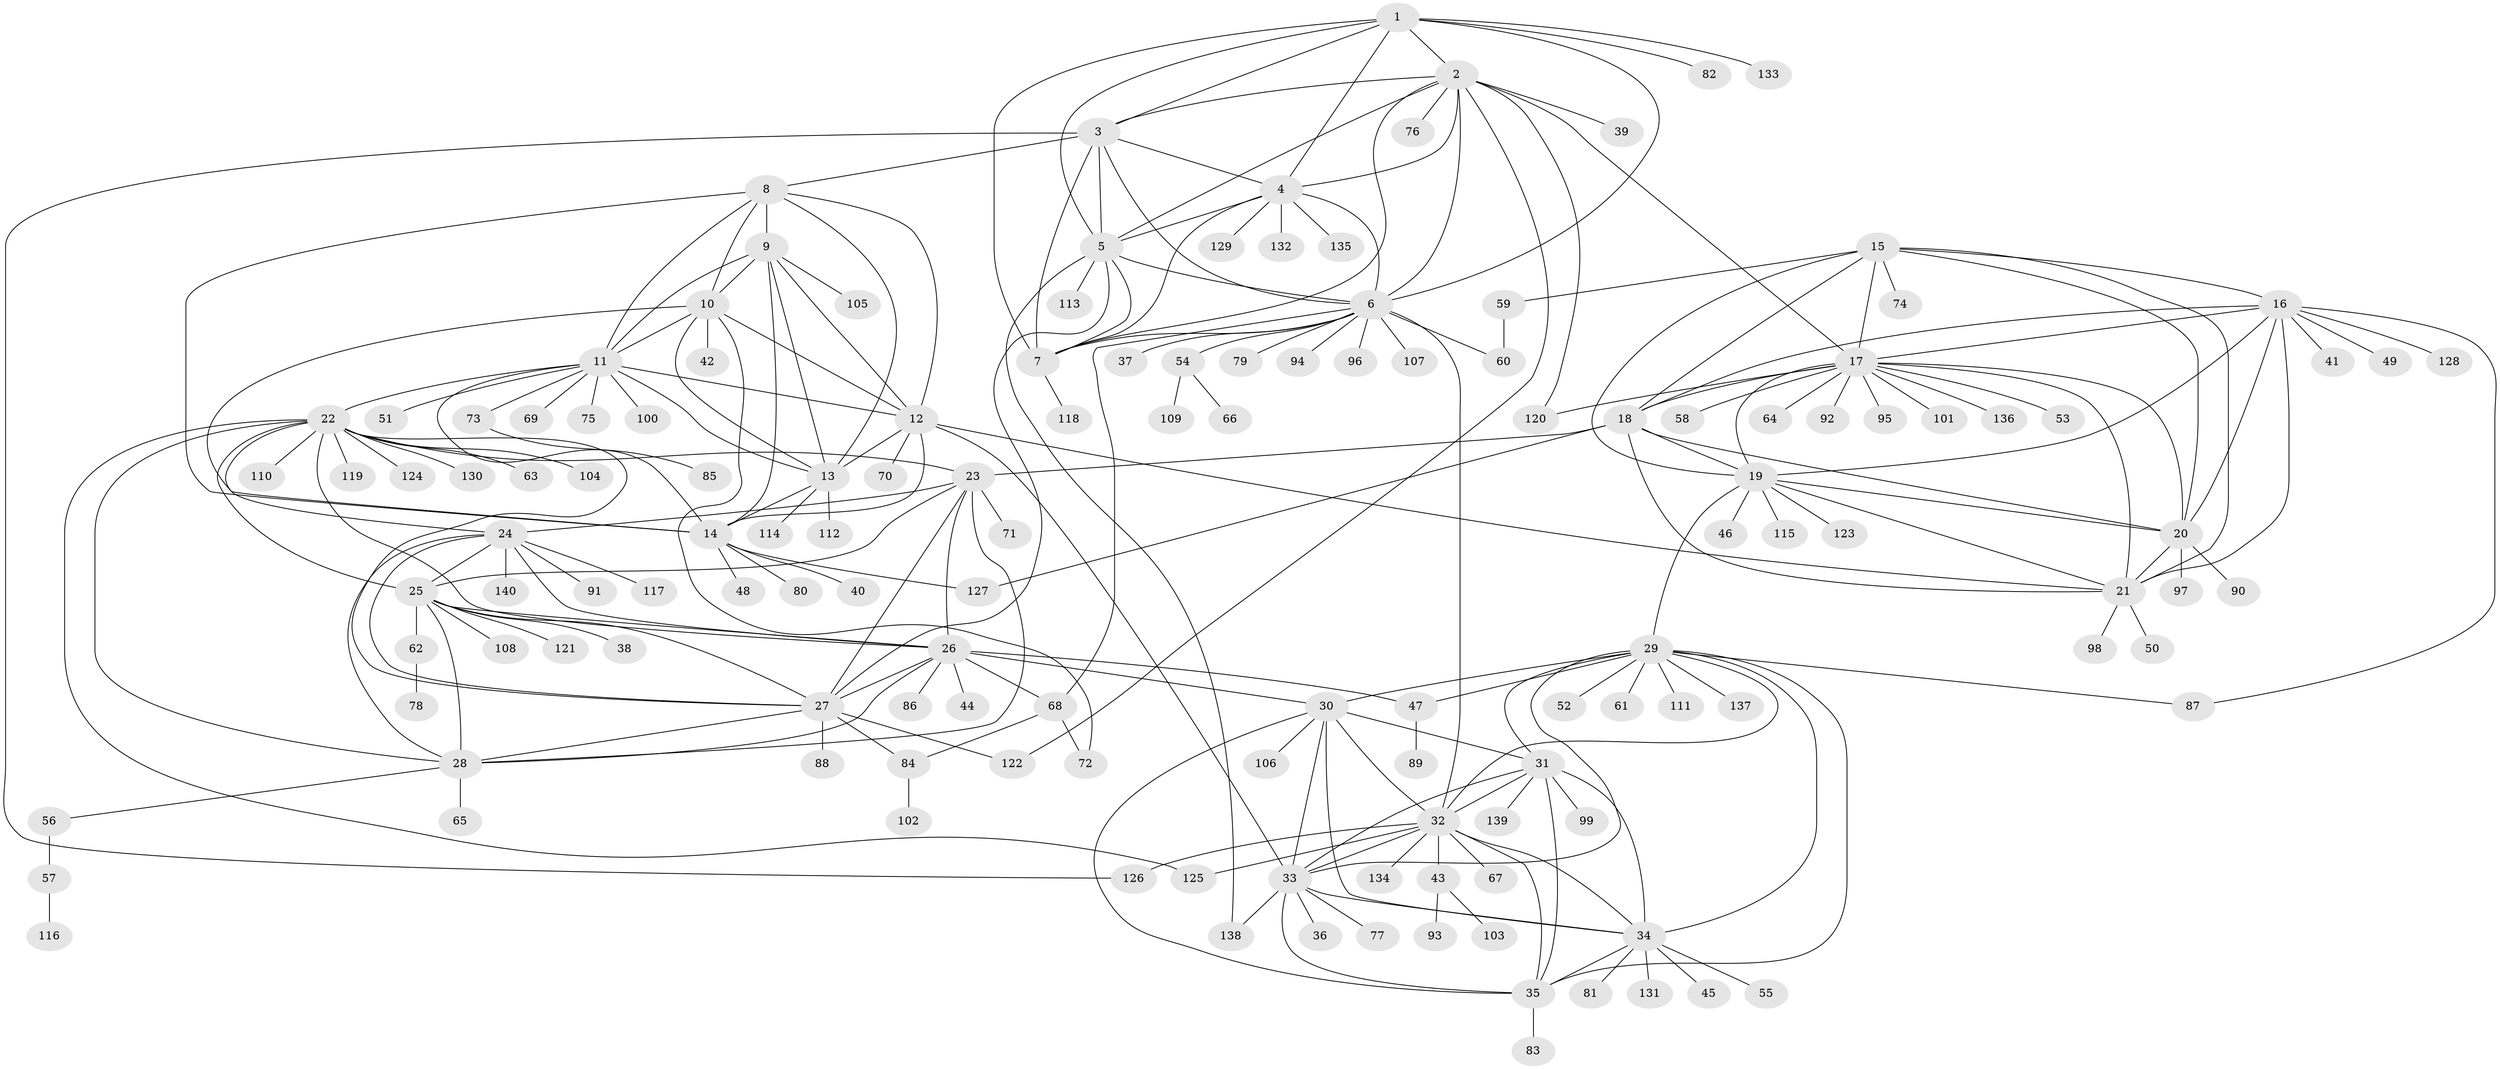 // coarse degree distribution, {6: 0.02857142857142857, 9: 0.04285714285714286, 4: 0.014285714285714285, 5: 0.02857142857142857, 1: 0.7714285714285715, 10: 0.02857142857142857, 3: 0.014285714285714285, 14: 0.014285714285714285, 11: 0.02857142857142857, 2: 0.02857142857142857}
// Generated by graph-tools (version 1.1) at 2025/58/03/04/25 21:58:27]
// undirected, 140 vertices, 232 edges
graph export_dot {
graph [start="1"]
  node [color=gray90,style=filled];
  1;
  2;
  3;
  4;
  5;
  6;
  7;
  8;
  9;
  10;
  11;
  12;
  13;
  14;
  15;
  16;
  17;
  18;
  19;
  20;
  21;
  22;
  23;
  24;
  25;
  26;
  27;
  28;
  29;
  30;
  31;
  32;
  33;
  34;
  35;
  36;
  37;
  38;
  39;
  40;
  41;
  42;
  43;
  44;
  45;
  46;
  47;
  48;
  49;
  50;
  51;
  52;
  53;
  54;
  55;
  56;
  57;
  58;
  59;
  60;
  61;
  62;
  63;
  64;
  65;
  66;
  67;
  68;
  69;
  70;
  71;
  72;
  73;
  74;
  75;
  76;
  77;
  78;
  79;
  80;
  81;
  82;
  83;
  84;
  85;
  86;
  87;
  88;
  89;
  90;
  91;
  92;
  93;
  94;
  95;
  96;
  97;
  98;
  99;
  100;
  101;
  102;
  103;
  104;
  105;
  106;
  107;
  108;
  109;
  110;
  111;
  112;
  113;
  114;
  115;
  116;
  117;
  118;
  119;
  120;
  121;
  122;
  123;
  124;
  125;
  126;
  127;
  128;
  129;
  130;
  131;
  132;
  133;
  134;
  135;
  136;
  137;
  138;
  139;
  140;
  1 -- 2;
  1 -- 3;
  1 -- 4;
  1 -- 5;
  1 -- 6;
  1 -- 7;
  1 -- 82;
  1 -- 133;
  2 -- 3;
  2 -- 4;
  2 -- 5;
  2 -- 6;
  2 -- 7;
  2 -- 17;
  2 -- 39;
  2 -- 76;
  2 -- 120;
  2 -- 122;
  3 -- 4;
  3 -- 5;
  3 -- 6;
  3 -- 7;
  3 -- 8;
  3 -- 126;
  4 -- 5;
  4 -- 6;
  4 -- 7;
  4 -- 129;
  4 -- 132;
  4 -- 135;
  5 -- 6;
  5 -- 7;
  5 -- 27;
  5 -- 113;
  5 -- 138;
  6 -- 7;
  6 -- 32;
  6 -- 37;
  6 -- 54;
  6 -- 60;
  6 -- 68;
  6 -- 79;
  6 -- 94;
  6 -- 96;
  6 -- 107;
  7 -- 118;
  8 -- 9;
  8 -- 10;
  8 -- 11;
  8 -- 12;
  8 -- 13;
  8 -- 14;
  9 -- 10;
  9 -- 11;
  9 -- 12;
  9 -- 13;
  9 -- 14;
  9 -- 105;
  10 -- 11;
  10 -- 12;
  10 -- 13;
  10 -- 14;
  10 -- 42;
  10 -- 72;
  11 -- 12;
  11 -- 13;
  11 -- 14;
  11 -- 22;
  11 -- 51;
  11 -- 69;
  11 -- 73;
  11 -- 75;
  11 -- 100;
  12 -- 13;
  12 -- 14;
  12 -- 21;
  12 -- 33;
  12 -- 70;
  13 -- 14;
  13 -- 112;
  13 -- 114;
  14 -- 40;
  14 -- 48;
  14 -- 80;
  14 -- 127;
  15 -- 16;
  15 -- 17;
  15 -- 18;
  15 -- 19;
  15 -- 20;
  15 -- 21;
  15 -- 59;
  15 -- 74;
  16 -- 17;
  16 -- 18;
  16 -- 19;
  16 -- 20;
  16 -- 21;
  16 -- 41;
  16 -- 49;
  16 -- 87;
  16 -- 128;
  17 -- 18;
  17 -- 19;
  17 -- 20;
  17 -- 21;
  17 -- 53;
  17 -- 58;
  17 -- 64;
  17 -- 92;
  17 -- 95;
  17 -- 101;
  17 -- 120;
  17 -- 136;
  18 -- 19;
  18 -- 20;
  18 -- 21;
  18 -- 23;
  18 -- 127;
  19 -- 20;
  19 -- 21;
  19 -- 29;
  19 -- 46;
  19 -- 115;
  19 -- 123;
  20 -- 21;
  20 -- 90;
  20 -- 97;
  21 -- 50;
  21 -- 98;
  22 -- 23;
  22 -- 24;
  22 -- 25;
  22 -- 26;
  22 -- 27;
  22 -- 28;
  22 -- 63;
  22 -- 104;
  22 -- 110;
  22 -- 119;
  22 -- 124;
  22 -- 125;
  22 -- 130;
  23 -- 24;
  23 -- 25;
  23 -- 26;
  23 -- 27;
  23 -- 28;
  23 -- 71;
  24 -- 25;
  24 -- 26;
  24 -- 27;
  24 -- 28;
  24 -- 91;
  24 -- 117;
  24 -- 140;
  25 -- 26;
  25 -- 27;
  25 -- 28;
  25 -- 38;
  25 -- 62;
  25 -- 108;
  25 -- 121;
  26 -- 27;
  26 -- 28;
  26 -- 30;
  26 -- 44;
  26 -- 47;
  26 -- 68;
  26 -- 86;
  27 -- 28;
  27 -- 84;
  27 -- 88;
  27 -- 122;
  28 -- 56;
  28 -- 65;
  29 -- 30;
  29 -- 31;
  29 -- 32;
  29 -- 33;
  29 -- 34;
  29 -- 35;
  29 -- 47;
  29 -- 52;
  29 -- 61;
  29 -- 87;
  29 -- 111;
  29 -- 137;
  30 -- 31;
  30 -- 32;
  30 -- 33;
  30 -- 34;
  30 -- 35;
  30 -- 106;
  31 -- 32;
  31 -- 33;
  31 -- 34;
  31 -- 35;
  31 -- 99;
  31 -- 139;
  32 -- 33;
  32 -- 34;
  32 -- 35;
  32 -- 43;
  32 -- 67;
  32 -- 125;
  32 -- 126;
  32 -- 134;
  33 -- 34;
  33 -- 35;
  33 -- 36;
  33 -- 77;
  33 -- 138;
  34 -- 35;
  34 -- 45;
  34 -- 55;
  34 -- 81;
  34 -- 131;
  35 -- 83;
  43 -- 93;
  43 -- 103;
  47 -- 89;
  54 -- 66;
  54 -- 109;
  56 -- 57;
  57 -- 116;
  59 -- 60;
  62 -- 78;
  68 -- 72;
  68 -- 84;
  73 -- 85;
  84 -- 102;
}
